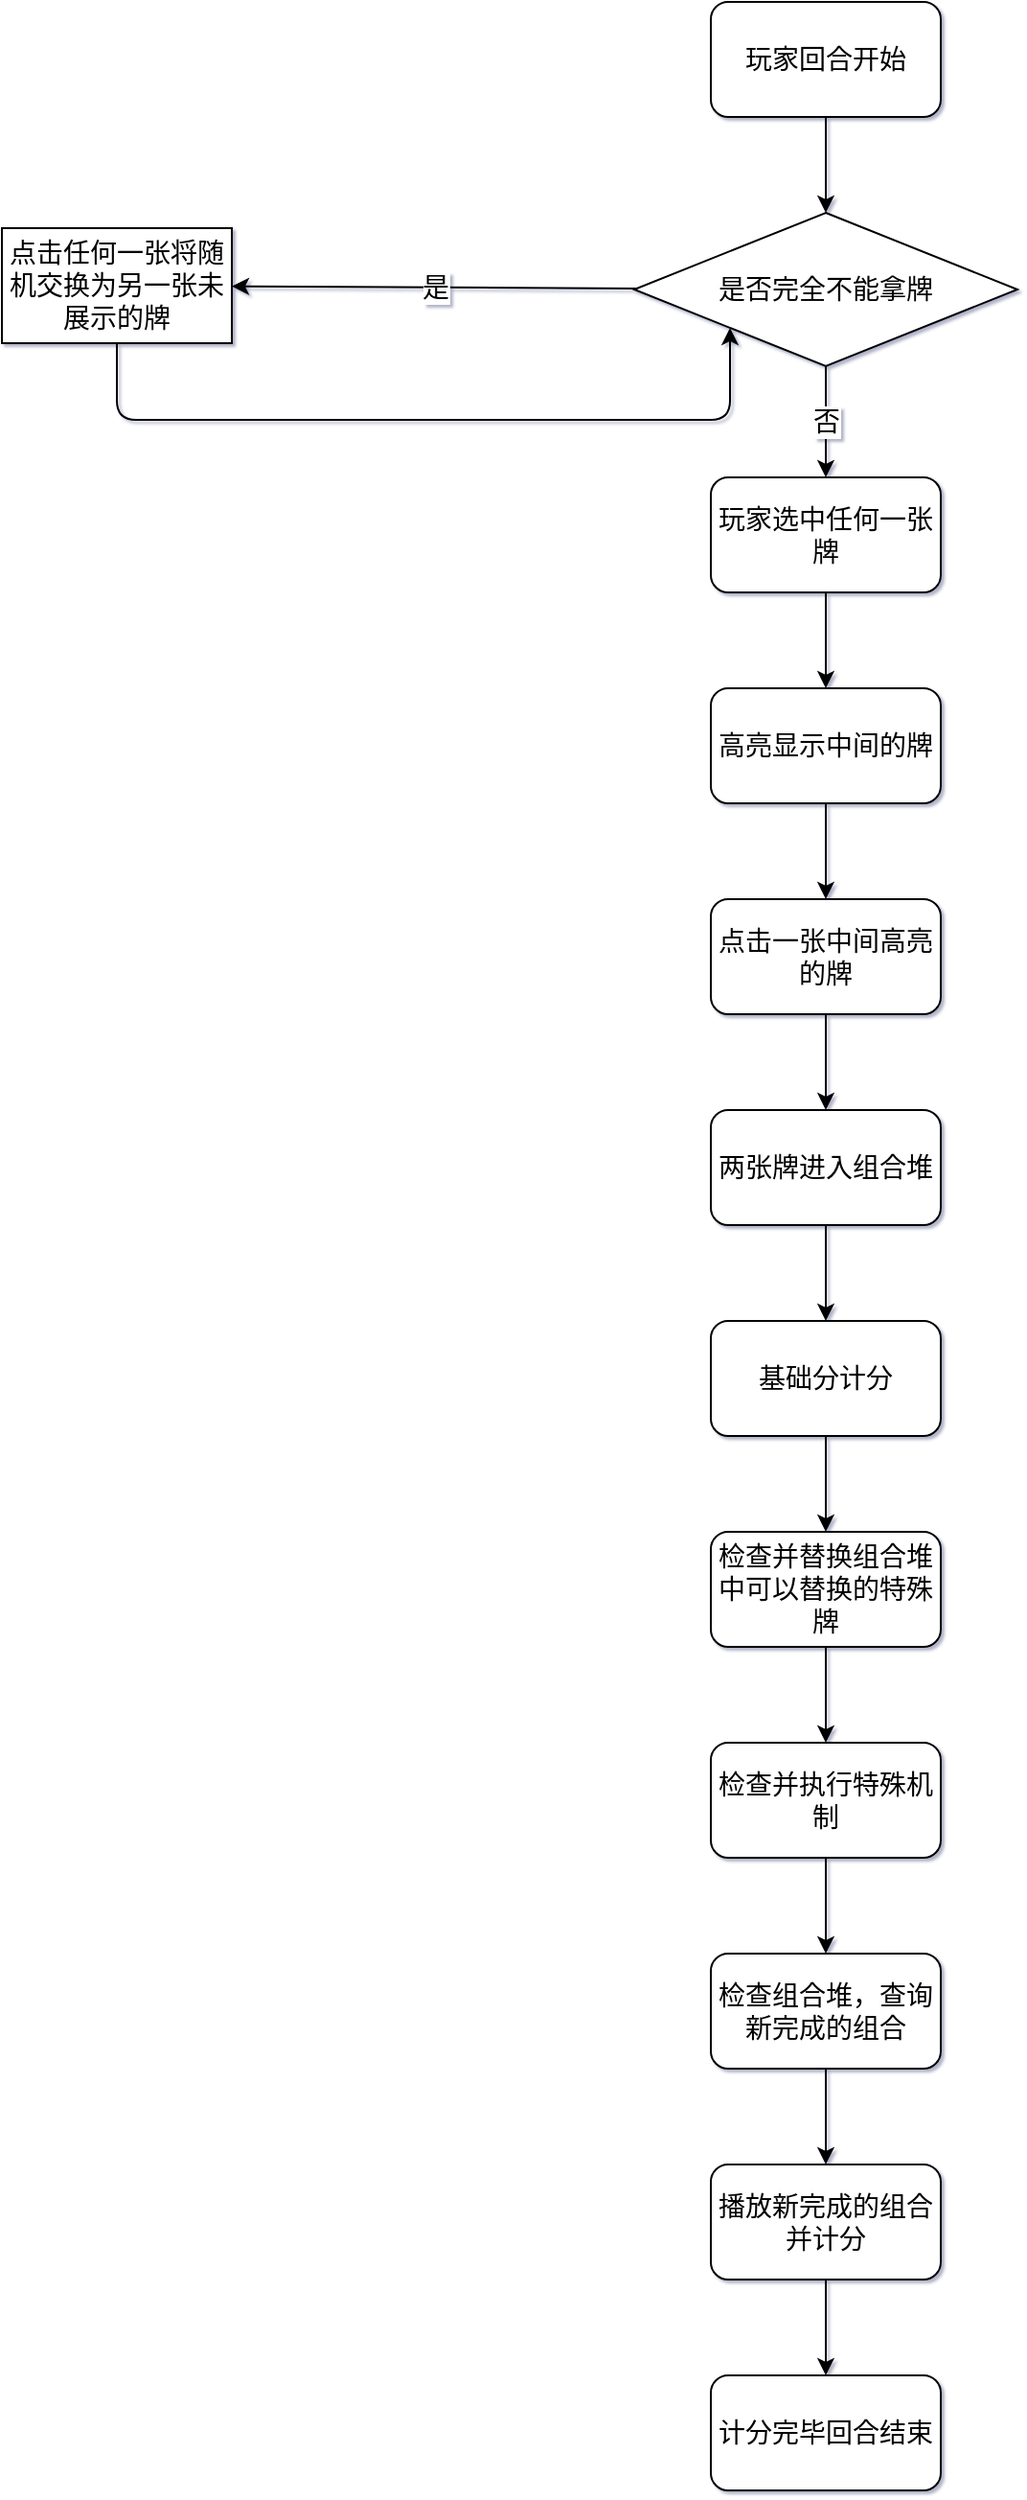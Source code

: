 <mxfile>
    <diagram id="Rsd6rqLKD4PuqKIb7y_c" name="第 1 页">
        <mxGraphModel dx="964" dy="645" grid="1" gridSize="10" guides="1" tooltips="1" connect="1" arrows="1" fold="1" page="1" pageScale="1" pageWidth="1200" pageHeight="1920" background="none" math="1" shadow="1">
            <root>
                <mxCell id="0"/>
                <mxCell id="1" parent="0"/>
                <mxCell id="5" value="" style="edgeStyle=none;html=1;fontSize=14;fontStyle=0" edge="1" parent="1" source="2" target="8">
                    <mxGeometry relative="1" as="geometry">
                        <mxPoint x="680" y="132" as="targetPoint"/>
                    </mxGeometry>
                </mxCell>
                <mxCell id="2" value="玩家回合开始" style="rounded=1;whiteSpace=wrap;html=1;fontSize=14;fontStyle=0" vertex="1" parent="1">
                    <mxGeometry x="620" y="22" width="120" height="60" as="geometry"/>
                </mxCell>
                <mxCell id="10" value="是" style="edgeStyle=none;html=1;fontSize=14;fontStyle=0" edge="1" parent="1" source="8" target="9">
                    <mxGeometry relative="1" as="geometry"/>
                </mxCell>
                <mxCell id="12" value="否" style="edgeStyle=none;html=1;fontSize=14;entryX=0.5;entryY=0;entryDx=0;entryDy=0;fontStyle=0;exitX=0.5;exitY=1;exitDx=0;exitDy=0;" edge="1" parent="1" source="8" target="13">
                    <mxGeometry relative="1" as="geometry">
                        <mxPoint x="600" y="360" as="targetPoint"/>
                        <mxPoint x="706" y="195" as="sourcePoint"/>
                    </mxGeometry>
                </mxCell>
                <mxCell id="8" value="是否完全不能拿牌" style="rhombus;whiteSpace=wrap;html=1;fontSize=14;fontStyle=0" vertex="1" parent="1">
                    <mxGeometry x="580" y="132" width="200" height="80" as="geometry"/>
                </mxCell>
                <mxCell id="11" style="edgeStyle=none;html=1;exitX=0.5;exitY=1;exitDx=0;exitDy=0;fontSize=14;fontStyle=0;entryX=0;entryY=1;entryDx=0;entryDy=0;" edge="1" parent="1" source="9" target="8">
                    <mxGeometry relative="1" as="geometry">
                        <mxPoint x="310" y="251" as="targetPoint"/>
                        <Array as="points">
                            <mxPoint x="310" y="240"/>
                            <mxPoint x="630" y="240"/>
                        </Array>
                    </mxGeometry>
                </mxCell>
                <mxCell id="9" value="点击任何一张将随机交换为另一张未展示的牌" style="whiteSpace=wrap;html=1;fontSize=14;fontStyle=0" vertex="1" parent="1">
                    <mxGeometry x="250" y="140" width="120" height="60" as="geometry"/>
                </mxCell>
                <mxCell id="16" value="" style="edgeStyle=none;html=1;fontSize=14;fontStyle=0" edge="1" parent="1" source="13" target="15">
                    <mxGeometry relative="1" as="geometry"/>
                </mxCell>
                <mxCell id="13" value="玩家选中任何一张牌" style="rounded=1;whiteSpace=wrap;html=1;fontSize=14;fontStyle=0" vertex="1" parent="1">
                    <mxGeometry x="620" y="270" width="120" height="60" as="geometry"/>
                </mxCell>
                <mxCell id="18" value="" style="edgeStyle=none;html=1;fontSize=14;fontStyle=0" edge="1" parent="1" source="15" target="17">
                    <mxGeometry relative="1" as="geometry"/>
                </mxCell>
                <mxCell id="15" value="高亮显示中间的牌" style="whiteSpace=wrap;html=1;rounded=1;fontSize=14;fontStyle=0" vertex="1" parent="1">
                    <mxGeometry x="620" y="380" width="120" height="60" as="geometry"/>
                </mxCell>
                <mxCell id="20" value="" style="edgeStyle=none;html=1;fontSize=14;fontStyle=0" edge="1" parent="1" source="17" target="19">
                    <mxGeometry relative="1" as="geometry"/>
                </mxCell>
                <mxCell id="17" value="点击一张中间高亮的牌" style="whiteSpace=wrap;html=1;rounded=1;fontSize=14;fontStyle=0" vertex="1" parent="1">
                    <mxGeometry x="620" y="490" width="120" height="60" as="geometry"/>
                </mxCell>
                <mxCell id="26" value="" style="edgeStyle=none;html=1;fontSize=14;fontStyle=0" edge="1" parent="1" source="19" target="25">
                    <mxGeometry relative="1" as="geometry"/>
                </mxCell>
                <mxCell id="19" value="两张牌进入组合堆" style="whiteSpace=wrap;html=1;rounded=1;fontSize=14;fontStyle=0" vertex="1" parent="1">
                    <mxGeometry x="620" y="600" width="120" height="60" as="geometry"/>
                </mxCell>
                <mxCell id="30" value="" style="edgeStyle=none;html=1;fontSize=14;fontStyle=0" edge="1" parent="1" source="21" target="29">
                    <mxGeometry relative="1" as="geometry"/>
                </mxCell>
                <mxCell id="21" value="检查并替换组合堆中可以替换的特殊牌" style="whiteSpace=wrap;html=1;rounded=1;fontSize=14;fontStyle=0" vertex="1" parent="1">
                    <mxGeometry x="620" y="820" width="120" height="60" as="geometry"/>
                </mxCell>
                <mxCell id="27" style="edgeStyle=none;html=1;exitX=0.5;exitY=1;exitDx=0;exitDy=0;fontSize=14;fontStyle=0" edge="1" parent="1" source="25" target="21">
                    <mxGeometry relative="1" as="geometry"/>
                </mxCell>
                <mxCell id="25" value="基础分计分" style="whiteSpace=wrap;html=1;rounded=1;fontSize=14;fontStyle=0" vertex="1" parent="1">
                    <mxGeometry x="620" y="710" width="120" height="60" as="geometry"/>
                </mxCell>
                <mxCell id="33" value="" style="edgeStyle=none;html=1;fontSize=14;fontStyle=0" edge="1" parent="1" source="29" target="32">
                    <mxGeometry relative="1" as="geometry"/>
                </mxCell>
                <mxCell id="29" value="检查并执行特殊机制" style="whiteSpace=wrap;html=1;rounded=1;fontSize=14;fontStyle=0" vertex="1" parent="1">
                    <mxGeometry x="620" y="930" width="120" height="60" as="geometry"/>
                </mxCell>
                <mxCell id="35" value="" style="edgeStyle=none;html=1;fontSize=14;fontStyle=0" edge="1" parent="1" source="32" target="34">
                    <mxGeometry relative="1" as="geometry"/>
                </mxCell>
                <mxCell id="32" value="检查组合堆，查询新完成的组合" style="whiteSpace=wrap;html=1;rounded=1;fontSize=14;fontStyle=0" vertex="1" parent="1">
                    <mxGeometry x="620" y="1040" width="120" height="60" as="geometry"/>
                </mxCell>
                <mxCell id="37" value="" style="edgeStyle=none;html=1;fontSize=14;fontStyle=0" edge="1" parent="1" source="34" target="36">
                    <mxGeometry relative="1" as="geometry"/>
                </mxCell>
                <mxCell id="34" value="播放新完成的组合并计分" style="whiteSpace=wrap;html=1;rounded=1;fontSize=14;fontStyle=0" vertex="1" parent="1">
                    <mxGeometry x="620" y="1150" width="120" height="60" as="geometry"/>
                </mxCell>
                <mxCell id="36" value="计分完毕回合结束" style="whiteSpace=wrap;html=1;rounded=1;fontSize=14;fontStyle=0" vertex="1" parent="1">
                    <mxGeometry x="620" y="1260" width="120" height="60" as="geometry"/>
                </mxCell>
            </root>
        </mxGraphModel>
    </diagram>
</mxfile>